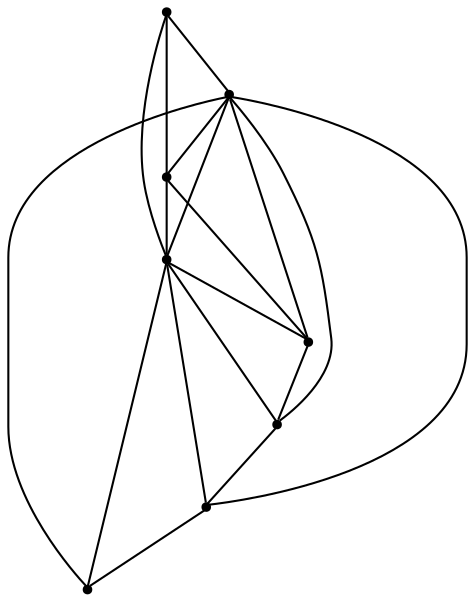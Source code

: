 graph {
  node [shape=point,comment="{\"directed\":false,\"doi\":\"10.1007/978-3-540-31843-9_14\",\"figure\":\"1 (2)\"}"]

  v0 [pos="1556.2894667514533,2327.06249554952"]
  v1 [pos="1035.6926689680233,2292.812490463257"]
  v2 [pos="1035.6926689680233,2361.0624472300215"]
  v3 [pos="1009.9378452034883,2381.562439600627"]
  v4 [pos="1009.9378452034883,2327.0624955495196"]
  v5 [pos="907.6688499273256,2463.562536239624"]
  v6 [pos="907.6688499273256,2190.5625184377036"]
  v7 [pos="1009.9378452034883,2272.5624879201255"]

  v0 -- v3 [id="-1",pos="1556.2894667514533,2327.06249554952 1283.0802870639534,2354.279152552287 1283.0802870639534,2354.279152552287 1283.0802870639534,2354.279152552287 1009.9378452034883,2381.562439600627 1009.9378452034883,2381.562439600627 1009.9378452034883,2381.562439600627"]
  v5 -- v0 [id="-2",pos="907.6688499273256,2463.562536239624 1556.2894667514533,2327.06249554952 1556.2894667514533,2327.06249554952 1556.2894667514533,2327.06249554952"]
  v6 -- v7 [id="-3",pos="907.6688499273256,2190.5625184377036 1009.9378452034883,2272.5624879201255 1009.9378452034883,2272.5624879201255 1009.9378452034883,2272.5624879201255"]
  v7 -- v1 [id="-4",pos="1009.9378452034883,2272.5624879201255 1035.6926689680233,2292.812490463257 1035.6926689680233,2292.812490463257 1035.6926689680233,2292.812490463257"]
  v6 -- v0 [id="-5",pos="907.6688499273256,2190.5625184377036 1556.2894667514533,2327.06249554952 1556.2894667514533,2327.06249554952 1556.2894667514533,2327.06249554952"]
  v3 -- v4 [id="-6",pos="1009.9378452034883,2381.562439600627 1009.9378452034883,2327.0624955495196 1009.9378452034883,2327.0624955495196 1009.9378452034883,2327.0624955495196"]
  v4 -- v7 [id="-7",pos="1009.9378452034883,2327.0624955495196 1009.9378452034883,2272.5624879201255 1009.9378452034883,2272.5624879201255 1009.9378452034883,2272.5624879201255"]
  v4 -- v0 [id="-8",pos="1009.9378452034883,2327.0624955495196 1556.2894667514533,2327.06249554952 1556.2894667514533,2327.06249554952 1556.2894667514533,2327.06249554952"]
  v7 -- v0 [id="-9",pos="1009.9378452034883,2272.5624879201255 1556.2894667514533,2327.06249554952 1556.2894667514533,2327.06249554952 1556.2894667514533,2327.06249554952"]
  v2 -- v3 [id="-10",pos="1035.6926689680233,2361.0624472300215 1009.9378452034883,2381.562439600627 1009.9378452034883,2381.562439600627 1009.9378452034883,2381.562439600627"]
  v3 -- v5 [id="-11",pos="1009.9378452034883,2381.562439600627 907.6688499273256,2463.562536239624 907.6688499273256,2463.562536239624 907.6688499273256,2463.562536239624"]
  v2 -- v4 [id="-12",pos="1035.6926689680233,2361.0624472300215 1009.9378452034883,2327.0624955495196 1009.9378452034883,2327.0624955495196 1009.9378452034883,2327.0624955495196"]
  v4 -- v6 [id="-13",pos="1009.9378452034883,2327.0624955495196 907.6688499273256,2190.5625184377036 907.6688499273256,2190.5625184377036 907.6688499273256,2190.5625184377036"]
  v1 -- v4 [id="-14",pos="1035.6926689680233,2292.812490463257 1009.9378452034883,2327.0624955495196 1009.9378452034883,2327.0624955495196 1009.9378452034883,2327.0624955495196"]
  v4 -- v5 [id="-15",pos="1009.9378452034883,2327.0624955495196 907.6688499273256,2463.562536239624 907.6688499273256,2463.562536239624 907.6688499273256,2463.562536239624"]
  v5 -- v6 [id="-16",pos="907.6688499273256,2463.562536239624 907.6688499273256,2190.5625184377036 907.6688499273256,2190.5625184377036 907.6688499273256,2190.5625184377036"]
  v2 -- v0 [id="-17",pos="1035.6926689680233,2361.0624472300215 1295.882757994186,2344.037453333537 1295.882757994186,2344.037453333537 1295.882757994186,2344.037453333537 1556.2894667514533,2327.06249554952 1556.2894667514533,2327.06249554952 1556.2894667514533,2327.06249554952"]
  v1 -- v0 [id="-18",pos="1035.6926689680233,2292.812490463257 1295.882757994186,2309.9040508270264 1295.882757994186,2309.9040508270264 1295.882757994186,2309.9040508270264 1556.2894667514533,2327.06249554952 1556.2894667514533,2327.06249554952 1556.2894667514533,2327.06249554952"]
}
